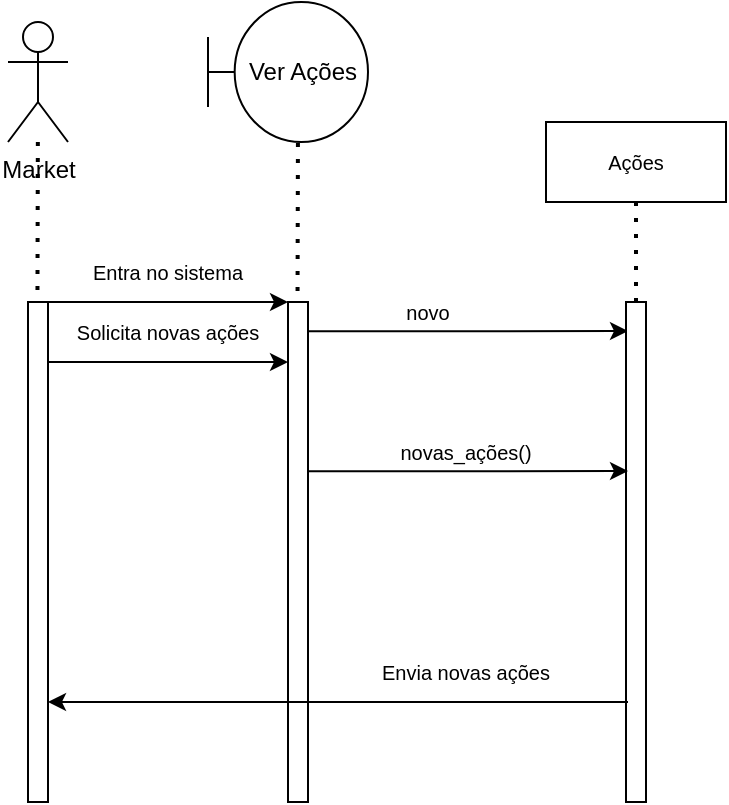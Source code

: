 <mxfile version="18.0.6" type="device"><diagram id="Uv3LKf9diEDAghwly4Yt" name="Página-1"><mxGraphModel dx="585" dy="721" grid="1" gridSize="10" guides="1" tooltips="1" connect="1" arrows="1" fold="1" page="1" pageScale="1" pageWidth="827" pageHeight="1169" math="0" shadow="0"><root><mxCell id="0"/><mxCell id="1" parent="0"/><mxCell id="6M0d7Mr6FBzTLnIUf0NZ-1" value="Market" style="shape=umlActor;verticalLabelPosition=bottom;verticalAlign=top;html=1;outlineConnect=0;" parent="1" vertex="1"><mxGeometry x="100" y="170" width="30" height="60" as="geometry"/></mxCell><mxCell id="6M0d7Mr6FBzTLnIUf0NZ-2" value="" style="html=1;points=[];perimeter=orthogonalPerimeter;" parent="1" vertex="1"><mxGeometry x="110" y="310" width="10" height="250" as="geometry"/></mxCell><mxCell id="6M0d7Mr6FBzTLnIUf0NZ-3" value="" style="endArrow=none;dashed=1;html=1;dashPattern=1 3;strokeWidth=2;rounded=0;entryX=0.472;entryY=-0.002;entryDx=0;entryDy=0;entryPerimeter=0;" parent="1" source="6M0d7Mr6FBzTLnIUf0NZ-1" target="6M0d7Mr6FBzTLnIUf0NZ-2" edge="1"><mxGeometry width="50" height="50" relative="1" as="geometry"><mxPoint x="340" y="470" as="sourcePoint"/><mxPoint x="115" y="300" as="targetPoint"/></mxGeometry></mxCell><mxCell id="6M0d7Mr6FBzTLnIUf0NZ-5" value="" style="html=1;points=[];perimeter=orthogonalPerimeter;" parent="1" vertex="1"><mxGeometry x="240" y="310" width="10" height="250" as="geometry"/></mxCell><mxCell id="6M0d7Mr6FBzTLnIUf0NZ-9" value="" style="endArrow=classic;html=1;rounded=0;exitX=1;exitY=0.04;exitDx=0;exitDy=0;exitPerimeter=0;entryX=0;entryY=0.04;entryDx=0;entryDy=0;entryPerimeter=0;" parent="1" edge="1"><mxGeometry width="50" height="50" relative="1" as="geometry"><mxPoint x="120" y="310" as="sourcePoint"/><mxPoint x="240" y="310" as="targetPoint"/><Array as="points"><mxPoint x="210" y="310"/></Array></mxGeometry></mxCell><mxCell id="6M0d7Mr6FBzTLnIUf0NZ-10" value="" style="endArrow=none;dashed=1;html=1;dashPattern=1 3;strokeWidth=2;rounded=0;entryX=0.472;entryY=-0.002;entryDx=0;entryDy=0;entryPerimeter=0;" parent="1" edge="1"><mxGeometry width="50" height="50" relative="1" as="geometry"><mxPoint x="244.963" y="230.5" as="sourcePoint"/><mxPoint x="244.76" y="310" as="targetPoint"/></mxGeometry></mxCell><mxCell id="6M0d7Mr6FBzTLnIUf0NZ-11" value="Ver Ações" style="shape=umlBoundary;whiteSpace=wrap;html=1;" parent="1" vertex="1"><mxGeometry x="200" y="160" width="80" height="70" as="geometry"/></mxCell><mxCell id="6M0d7Mr6FBzTLnIUf0NZ-14" value="&lt;font style=&quot;font-size: 10px;&quot;&gt;Entra no sistema&lt;/font&gt;" style="text;html=1;strokeColor=none;fillColor=none;align=center;verticalAlign=middle;whiteSpace=wrap;rounded=0;" parent="1" vertex="1"><mxGeometry x="140" y="280" width="80" height="30" as="geometry"/></mxCell><mxCell id="6M0d7Mr6FBzTLnIUf0NZ-15" value="" style="endArrow=classic;html=1;rounded=0;exitX=1;exitY=0.04;exitDx=0;exitDy=0;exitPerimeter=0;entryX=0;entryY=0.04;entryDx=0;entryDy=0;entryPerimeter=0;" parent="1" edge="1"><mxGeometry width="50" height="50" relative="1" as="geometry"><mxPoint x="120" y="340" as="sourcePoint"/><mxPoint x="240" y="340" as="targetPoint"/><Array as="points"><mxPoint x="210" y="340"/></Array></mxGeometry></mxCell><mxCell id="6M0d7Mr6FBzTLnIUf0NZ-16" value="&lt;font style=&quot;font-size: 10px;&quot;&gt;Solicita novas ações&lt;/font&gt;" style="text;html=1;strokeColor=none;fillColor=none;align=center;verticalAlign=middle;whiteSpace=wrap;rounded=0;" parent="1" vertex="1"><mxGeometry x="130" y="310" width="100" height="30" as="geometry"/></mxCell><mxCell id="6M0d7Mr6FBzTLnIUf0NZ-17" value="" style="endArrow=classic;html=1;rounded=0;exitX=1;exitY=0.04;exitDx=0;exitDy=0;exitPerimeter=0;entryX=0.1;entryY=0.058;entryDx=0;entryDy=0;entryPerimeter=0;" parent="1" edge="1" target="6M0d7Mr6FBzTLnIUf0NZ-24"><mxGeometry width="50" height="50" relative="1" as="geometry"><mxPoint x="250" y="324.58" as="sourcePoint"/><mxPoint x="370" y="324.58" as="targetPoint"/><Array as="points"><mxPoint x="340" y="324.58"/></Array></mxGeometry></mxCell><mxCell id="6M0d7Mr6FBzTLnIUf0NZ-18" value="Ações" style="rounded=0;whiteSpace=wrap;html=1;fontSize=10;" parent="1" vertex="1"><mxGeometry x="369" y="220" width="90" height="40" as="geometry"/></mxCell><mxCell id="6M0d7Mr6FBzTLnIUf0NZ-23" value="&lt;font style=&quot;font-size: 10px;&quot;&gt;novo&lt;/font&gt;" style="text;html=1;strokeColor=none;fillColor=none;align=center;verticalAlign=middle;whiteSpace=wrap;rounded=0;" parent="1" vertex="1"><mxGeometry x="270" y="300" width="80" height="30" as="geometry"/></mxCell><mxCell id="6M0d7Mr6FBzTLnIUf0NZ-24" value="" style="html=1;points=[];perimeter=orthogonalPerimeter;fontSize=10;" parent="1" vertex="1"><mxGeometry x="409" y="310" width="10" height="250" as="geometry"/></mxCell><mxCell id="6M0d7Mr6FBzTLnIUf0NZ-25" value="" style="endArrow=none;dashed=1;html=1;dashPattern=1 3;strokeWidth=2;rounded=0;fontSize=10;entryX=0.5;entryY=1;entryDx=0;entryDy=0;" parent="1" target="6M0d7Mr6FBzTLnIUf0NZ-18" edge="1"><mxGeometry width="50" height="50" relative="1" as="geometry"><mxPoint x="414" y="310" as="sourcePoint"/><mxPoint x="220" y="380" as="targetPoint"/></mxGeometry></mxCell><mxCell id="6M0d7Mr6FBzTLnIUf0NZ-26" value="" style="endArrow=classic;html=1;rounded=0;exitX=1;exitY=0.04;exitDx=0;exitDy=0;exitPerimeter=0;entryX=0.1;entryY=0.338;entryDx=0;entryDy=0;entryPerimeter=0;" parent="1" target="6M0d7Mr6FBzTLnIUf0NZ-24" edge="1"><mxGeometry width="50" height="50" relative="1" as="geometry"><mxPoint x="250" y="394.58" as="sourcePoint"/><mxPoint x="370" y="394.58" as="targetPoint"/><Array as="points"><mxPoint x="340" y="394.58"/></Array></mxGeometry></mxCell><mxCell id="6M0d7Mr6FBzTLnIUf0NZ-27" value="&lt;font style=&quot;font-size: 10px;&quot;&gt;novas_ações()&lt;/font&gt;" style="text;html=1;strokeColor=none;fillColor=none;align=center;verticalAlign=middle;whiteSpace=wrap;rounded=0;" parent="1" vertex="1"><mxGeometry x="289" y="370" width="80" height="30" as="geometry"/></mxCell><mxCell id="6M0d7Mr6FBzTLnIUf0NZ-28" value="" style="endArrow=classic;html=1;rounded=0;fontSize=10;entryX=1;entryY=0.8;entryDx=0;entryDy=0;entryPerimeter=0;" parent="1" target="6M0d7Mr6FBzTLnIUf0NZ-2" edge="1"><mxGeometry width="50" height="50" relative="1" as="geometry"><mxPoint x="410" y="510" as="sourcePoint"/><mxPoint x="280" y="430" as="targetPoint"/></mxGeometry></mxCell><mxCell id="6M0d7Mr6FBzTLnIUf0NZ-30" value="&lt;font style=&quot;font-size: 10px;&quot;&gt;Envia novas ações&lt;/font&gt;" style="text;html=1;strokeColor=none;fillColor=none;align=center;verticalAlign=middle;whiteSpace=wrap;rounded=0;" parent="1" vertex="1"><mxGeometry x="279" y="480" width="100" height="30" as="geometry"/></mxCell></root></mxGraphModel></diagram></mxfile>